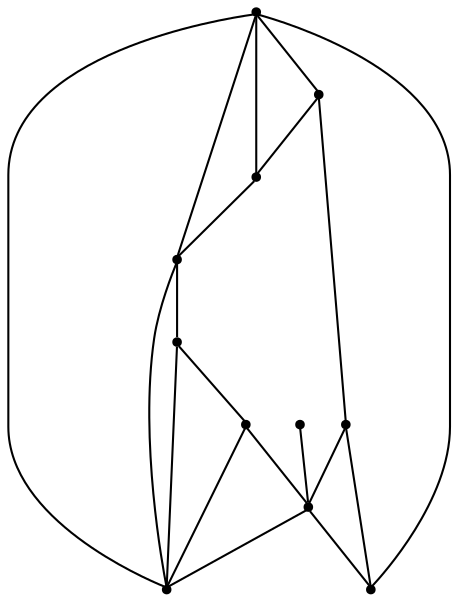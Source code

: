 graph {
  node [shape=point,comment="{\"directed\":false,\"doi\":\"10.1007/978-3-319-27261-0_38\",\"figure\":\"8 (4)\"}"]

  v0 [pos="1643.3276875431156,2300.450342914706"]
  v1 [pos="1576.6511301339228,2300.4511059663664"]
  v2 [pos="1576.6511301339224,2367.127577468156"]
  v3 [pos="1576.6511301339224,2233.774634464578"]
  v4 [pos="1443.2965527819288,2233.774634464578"]
  v5 [pos="1509.9738414579258,2367.127577468156"]
  v6 [pos="1509.9731101911223,2167.0973999111284"]
  v7 [pos="1443.2965527819292,2367.127577468156"]
  v8 [pos="1509.9731101911223,2433.803285918284"]
  v9 [pos="1376.6185328391286,2300.450342914706"]
  v10 [pos="1443.2965527819292,2300.451105966367"]

  v0 -- v1 [id="-1",pos="1643.3276875431156,2300.450342914706 1576.6511301339228,2300.4511059663664 1576.6511301339228,2300.4511059663664 1576.6511301339228,2300.4511059663664"]
  v9 -- v8 [id="-3",pos="1376.6185328391286,2300.450342914706 1376.619295900141,2322.6752399306774 1376.619295900141,2322.6752399306774 1376.619295900141,2322.6752399306774 1376.619295900141,2344.9034435038448 1376.619295900141,2389.3517114324663 1398.843702239229,2411.5799150056337 1421.07217823705,2433.8040489699442 1465.5209909152259,2433.8040489699442 1487.7494669130465,2433.8040489699442 1509.9731101911223,2433.803285918284 1509.9731101911223,2433.803285918284 1509.9731101911223,2433.803285918284"]
  v0 -- v2 [id="-7",pos="1643.3276875431156,2300.450342914706 1576.6511301339224,2367.127577468156 1576.6511301339224,2367.127577468156 1576.6511301339224,2367.127577468156"]
  v0 -- v6 [id="-8",pos="1643.3276875431156,2300.450342914706 1643.3284506041282,2278.226972002056 1643.3284506041282,2278.226972002056 1643.3284506041282,2278.226972002056 1643.3284506041282,2255.9987684288885 1643.3284506041282,2211.550500500267 1621.10404426504,2189.3222969271 1598.8755682672195,2167.098162962789 1554.4267555890433,2167.098162962789 1532.1982795912227,2167.098162962789 1509.9731101911223,2167.0973999111284 1509.9731101911223,2167.0973999111284 1509.9731101911223,2167.0973999111284"]
  v0 -- v3 [id="-9",pos="1643.3276875431156,2300.450342914706 1576.6511301339224,2233.774634464578 1576.6511301339224,2233.774634464578 1576.6511301339224,2233.774634464578"]
  v0 -- v8 [id="-10",pos="1643.3276875431156,2300.450342914706 1643.3284506041282,2322.6752399306774 1643.3284506041282,2322.6752399306774 1643.3284506041282,2322.6752399306774 1643.3284506041282,2344.9034435038448 1643.3284506041282,2389.3517114324663 1621.10404426504,2411.5799150056337 1598.8755682672195,2433.8040489699442 1554.4267555890433,2433.8040489699442 1532.1982795912227,2433.8040489699442 1509.9731101911223,2433.803285918284 1509.9731101911223,2433.803285918284 1509.9731101911223,2433.803285918284"]
  v3 -- v4 [id="-11",pos="1576.6511301339224,2233.774634464578 1443.2965527819288,2233.774634464578 1443.2965527819288,2233.774634464578 1443.2965527819288,2233.774634464578"]
  v3 -- v1 [id="-12",pos="1576.6511301339224,2233.774634464578 1576.6511619281314,2267.1128702154724 1576.6511619281314,2267.1128702154724 1576.6511619281314,2267.1128702154724 1576.6511301339228,2300.4511059663664 1576.6511301339228,2300.4511059663664 1576.6511301339228,2300.4511059663664"]
  v7 -- v9 [id="-13",pos="1443.2965527819292,2367.127577468156 1376.6185328391286,2300.450342914706 1376.6185328391286,2300.450342914706 1376.6185328391286,2300.450342914706"]
  v4 -- v6 [id="-17",pos="1443.2965527819288,2233.774634464578 1476.6352289141362,2200.4363987136835 1476.6352289141362,2200.4363987136835 1476.6352289141362,2200.4363987136835 1509.9731101911223,2167.0973999111284 1509.9731101911223,2167.0973999111284 1509.9731101911223,2167.0973999111284"]
  v10 -- v9 [id="-19",pos="1443.2965527819292,2300.451105966367 1376.6185328391286,2300.450342914706 1376.6185328391286,2300.450342914706 1376.6185328391286,2300.450342914706"]
  v4 -- v9 [id="-20",pos="1443.2965527819288,2233.774634464578 1376.6185328391286,2300.450342914706 1376.6185328391286,2300.450342914706 1376.6185328391286,2300.450342914706"]
  v7 -- v8 [id="-25",pos="1443.2965527819292,2367.127577468156 1476.6352289141362,2400.46581321905 1476.6352289141362,2400.46581321905 1476.6352289141362,2400.46581321905 1509.9731101911223,2433.803285918284 1509.9731101911223,2433.803285918284 1509.9731101911223,2433.803285918284"]
  v9 -- v6 [id="-26",pos="1376.6185328391286,2300.450342914706 1376.619295900141,2278.226972002056 1376.619295900141,2278.226972002056 1376.619295900141,2278.226972002056 1376.619295900141,2255.9987684288885 1376.619295900141,2211.550500500267 1398.843702239229,2189.3222969271 1421.07217823705,2167.098162962789 1465.5209909152259,2167.098162962789 1487.7494669130465,2167.098162962789 1509.9731101911223,2167.0973999111284 1509.9731101911223,2167.0973999111284 1509.9731101911223,2167.0973999111284"]
  v1 -- v2 [id="-27",pos="1576.6511301339228,2300.4511059663664 1576.6511619281314,2333.7893417172613 1576.6511619281314,2333.7893417172613 1576.6511619281314,2333.7893417172613 1576.6511301339224,2367.127577468156 1576.6511301339224,2367.127577468156 1576.6511301339224,2367.127577468156"]
  v2 -- v5 [id="-28",pos="1576.6511301339224,2367.127577468156 1509.9738414579258,2367.127577468156 1509.9738414579258,2367.127577468156 1509.9738414579258,2367.127577468156"]
  v8 -- v2 [id="-30",pos="1509.9731101911223,2433.803285918284 1543.312517590133,2400.46581321905 1543.312517590133,2400.46581321905 1543.312517590133,2400.46581321905 1576.6511301339224,2367.127577468156 1576.6511301339224,2367.127577468156 1576.6511301339224,2367.127577468156"]
  v8 -- v5 [id="-31",pos="1509.9731101911223,2433.803285918284 1509.9738732521346,2400.46581321905 1509.9738732521346,2400.46581321905 1509.9738732521346,2400.46581321905 1509.9738414579258,2367.127577468156 1509.9738414579258,2367.127577468156 1509.9738414579258,2367.127577468156"]
  v5 -- v7 [id="-33",pos="1509.9738414579258,2367.127577468156 1443.2965527819292,2367.127577468156 1443.2965527819292,2367.127577468156 1443.2965527819292,2367.127577468156"]
}